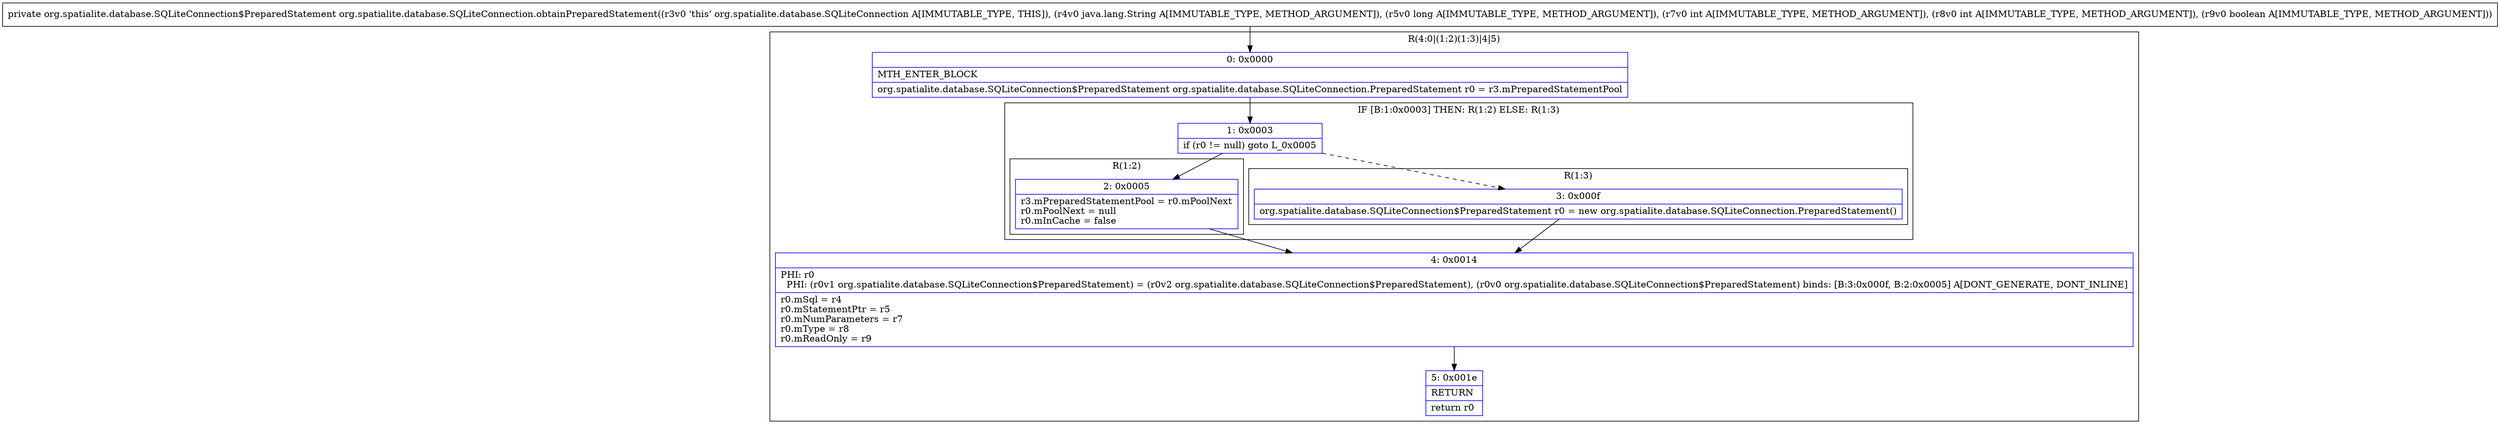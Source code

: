 digraph "CFG fororg.spatialite.database.SQLiteConnection.obtainPreparedStatement(Ljava\/lang\/String;JIIZ)Lorg\/spatialite\/database\/SQLiteConnection$PreparedStatement;" {
subgraph cluster_Region_1919792497 {
label = "R(4:0|(1:2)(1:3)|4|5)";
node [shape=record,color=blue];
Node_0 [shape=record,label="{0\:\ 0x0000|MTH_ENTER_BLOCK\l|org.spatialite.database.SQLiteConnection$PreparedStatement org.spatialite.database.SQLiteConnection.PreparedStatement r0 = r3.mPreparedStatementPool\l}"];
subgraph cluster_IfRegion_386178533 {
label = "IF [B:1:0x0003] THEN: R(1:2) ELSE: R(1:3)";
node [shape=record,color=blue];
Node_1 [shape=record,label="{1\:\ 0x0003|if (r0 != null) goto L_0x0005\l}"];
subgraph cluster_Region_1419609537 {
label = "R(1:2)";
node [shape=record,color=blue];
Node_2 [shape=record,label="{2\:\ 0x0005|r3.mPreparedStatementPool = r0.mPoolNext\lr0.mPoolNext = null\lr0.mInCache = false\l}"];
}
subgraph cluster_Region_1929207060 {
label = "R(1:3)";
node [shape=record,color=blue];
Node_3 [shape=record,label="{3\:\ 0x000f|org.spatialite.database.SQLiteConnection$PreparedStatement r0 = new org.spatialite.database.SQLiteConnection.PreparedStatement()\l}"];
}
}
Node_4 [shape=record,label="{4\:\ 0x0014|PHI: r0 \l  PHI: (r0v1 org.spatialite.database.SQLiteConnection$PreparedStatement) = (r0v2 org.spatialite.database.SQLiteConnection$PreparedStatement), (r0v0 org.spatialite.database.SQLiteConnection$PreparedStatement) binds: [B:3:0x000f, B:2:0x0005] A[DONT_GENERATE, DONT_INLINE]\l|r0.mSql = r4\lr0.mStatementPtr = r5\lr0.mNumParameters = r7\lr0.mType = r8\lr0.mReadOnly = r9\l}"];
Node_5 [shape=record,label="{5\:\ 0x001e|RETURN\l|return r0\l}"];
}
MethodNode[shape=record,label="{private org.spatialite.database.SQLiteConnection$PreparedStatement org.spatialite.database.SQLiteConnection.obtainPreparedStatement((r3v0 'this' org.spatialite.database.SQLiteConnection A[IMMUTABLE_TYPE, THIS]), (r4v0 java.lang.String A[IMMUTABLE_TYPE, METHOD_ARGUMENT]), (r5v0 long A[IMMUTABLE_TYPE, METHOD_ARGUMENT]), (r7v0 int A[IMMUTABLE_TYPE, METHOD_ARGUMENT]), (r8v0 int A[IMMUTABLE_TYPE, METHOD_ARGUMENT]), (r9v0 boolean A[IMMUTABLE_TYPE, METHOD_ARGUMENT])) }"];
MethodNode -> Node_0;
Node_0 -> Node_1;
Node_1 -> Node_2;
Node_1 -> Node_3[style=dashed];
Node_2 -> Node_4;
Node_3 -> Node_4;
Node_4 -> Node_5;
}

